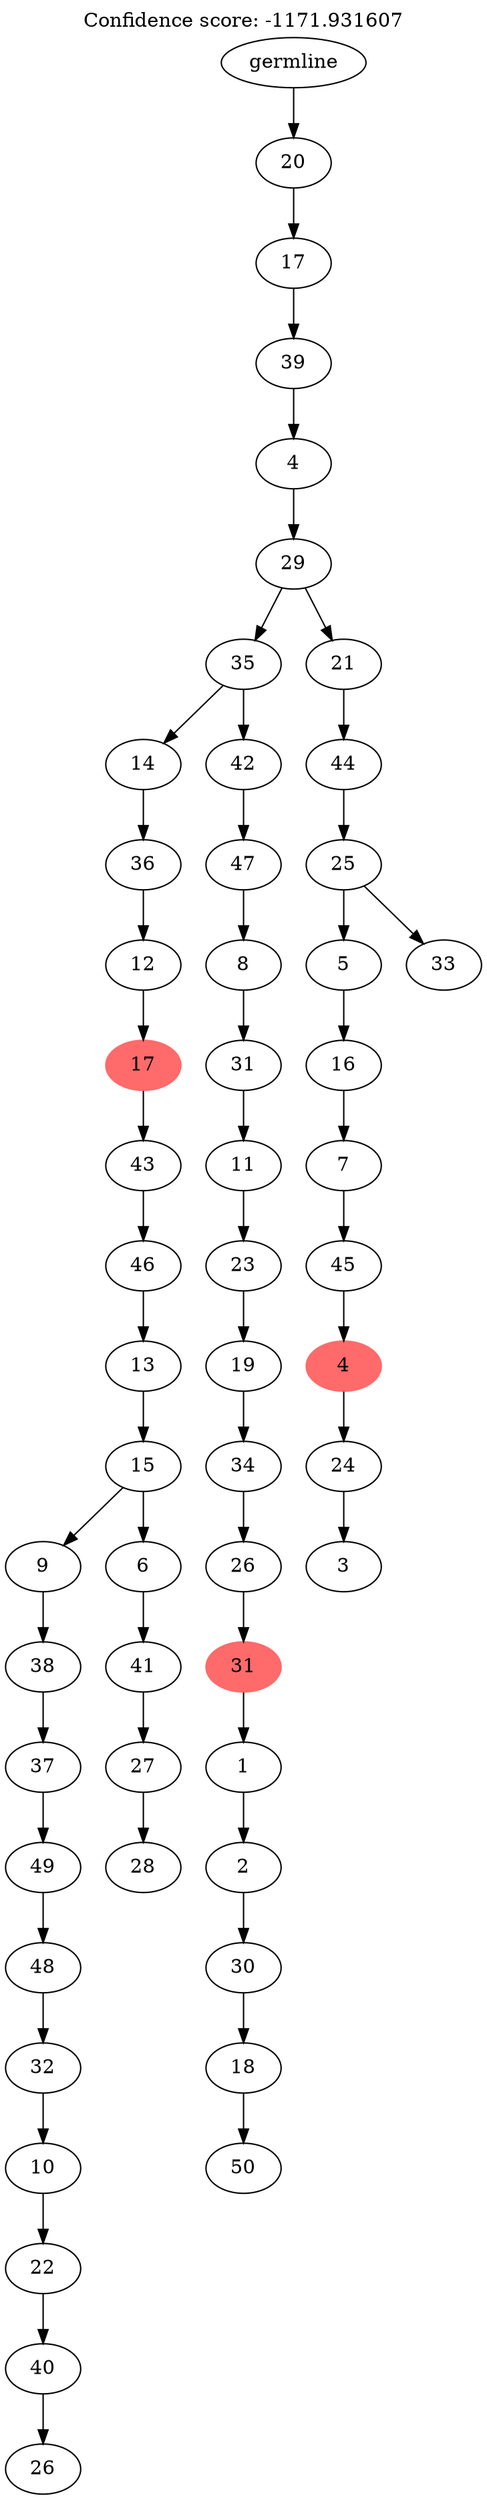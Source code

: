 digraph g {
	"53" -> "54";
	"54" [label="26"];
	"52" -> "53";
	"53" [label="40"];
	"51" -> "52";
	"52" [label="22"];
	"50" -> "51";
	"51" [label="10"];
	"49" -> "50";
	"50" [label="32"];
	"48" -> "49";
	"49" [label="48"];
	"47" -> "48";
	"48" [label="49"];
	"46" -> "47";
	"47" [label="37"];
	"45" -> "46";
	"46" [label="38"];
	"43" -> "44";
	"44" [label="28"];
	"42" -> "43";
	"43" [label="27"];
	"41" -> "42";
	"42" [label="41"];
	"40" -> "41";
	"41" [label="6"];
	"40" -> "45";
	"45" [label="9"];
	"39" -> "40";
	"40" [label="15"];
	"38" -> "39";
	"39" [label="13"];
	"37" -> "38";
	"38" [label="46"];
	"36" -> "37";
	"37" [label="43"];
	"35" -> "36";
	"36" [color=indianred1, style=filled, label="17"];
	"34" -> "35";
	"35" [label="12"];
	"33" -> "34";
	"34" [label="36"];
	"31" -> "32";
	"32" [label="50"];
	"30" -> "31";
	"31" [label="18"];
	"29" -> "30";
	"30" [label="30"];
	"28" -> "29";
	"29" [label="2"];
	"27" -> "28";
	"28" [label="1"];
	"26" -> "27";
	"27" [color=indianred1, style=filled, label="31"];
	"25" -> "26";
	"26" [label="26"];
	"24" -> "25";
	"25" [label="34"];
	"23" -> "24";
	"24" [label="19"];
	"22" -> "23";
	"23" [label="23"];
	"21" -> "22";
	"22" [label="11"];
	"20" -> "21";
	"21" [label="31"];
	"19" -> "20";
	"20" [label="8"];
	"18" -> "19";
	"19" [label="47"];
	"17" -> "18";
	"18" [label="42"];
	"17" -> "33";
	"33" [label="14"];
	"14" -> "15";
	"15" [label="3"];
	"13" -> "14";
	"14" [label="24"];
	"12" -> "13";
	"13" [color=indianred1, style=filled, label="4"];
	"11" -> "12";
	"12" [label="45"];
	"10" -> "11";
	"11" [label="7"];
	"9" -> "10";
	"10" [label="16"];
	"8" -> "9";
	"9" [label="5"];
	"8" -> "16";
	"16" [label="33"];
	"7" -> "8";
	"8" [label="25"];
	"6" -> "7";
	"7" [label="44"];
	"5" -> "6";
	"6" [label="21"];
	"5" -> "17";
	"17" [label="35"];
	"4" -> "5";
	"5" [label="29"];
	"3" -> "4";
	"4" [label="4"];
	"2" -> "3";
	"3" [label="39"];
	"1" -> "2";
	"2" [label="17"];
	"0" -> "1";
	"1" [label="20"];
	"0" [label="germline"];
	labelloc="t";
	label="Confidence score: -1171.931607";
}
